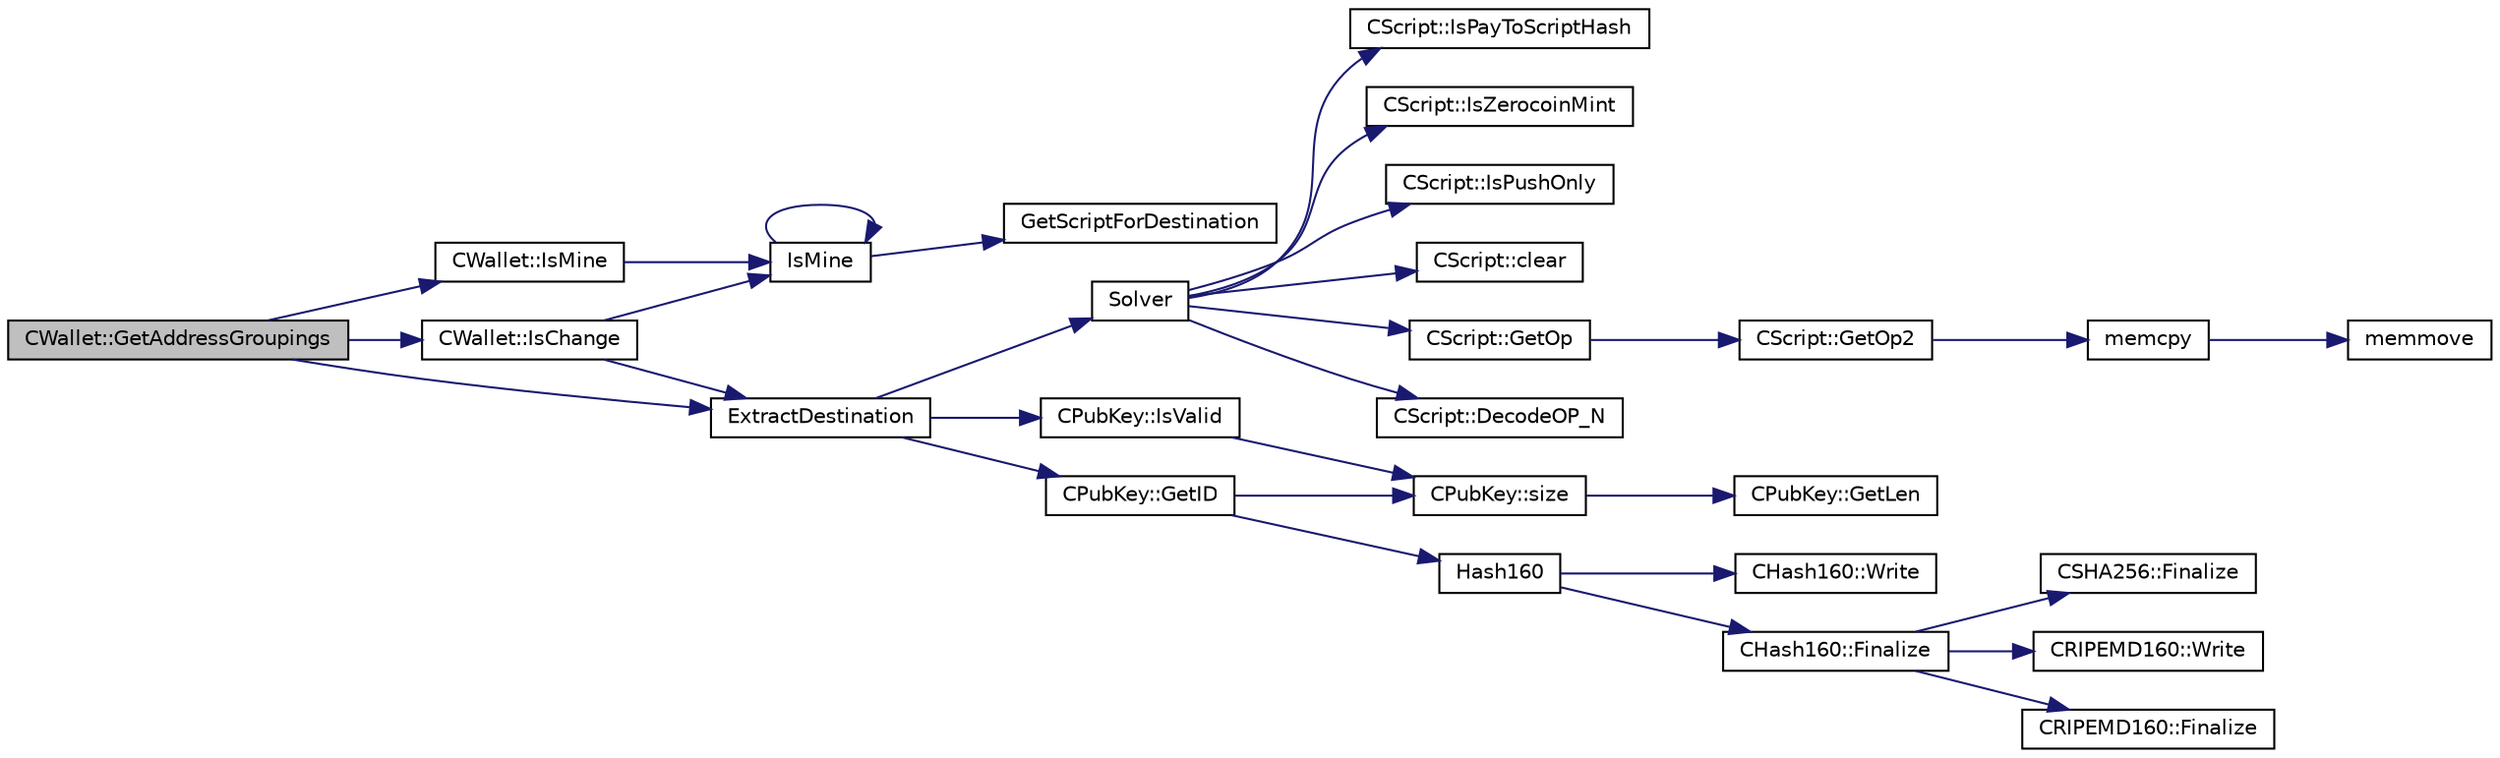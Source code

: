 digraph "CWallet::GetAddressGroupings"
{
  edge [fontname="Helvetica",fontsize="10",labelfontname="Helvetica",labelfontsize="10"];
  node [fontname="Helvetica",fontsize="10",shape=record];
  rankdir="LR";
  Node251 [label="CWallet::GetAddressGroupings",height=0.2,width=0.4,color="black", fillcolor="grey75", style="filled", fontcolor="black"];
  Node251 -> Node252 [color="midnightblue",fontsize="10",style="solid",fontname="Helvetica"];
  Node252 [label="CWallet::IsMine",height=0.2,width=0.4,color="black", fillcolor="white", style="filled",URL="$group__map_wallet.html#ga4eada57edc1c443564b8cc9b853d955c"];
  Node252 -> Node253 [color="midnightblue",fontsize="10",style="solid",fontname="Helvetica"];
  Node253 [label="IsMine",height=0.2,width=0.4,color="black", fillcolor="white", style="filled",URL="$wallet__ismine_8cpp.html#adc59cf67d903c1ba1ef225561b85bfce"];
  Node253 -> Node254 [color="midnightblue",fontsize="10",style="solid",fontname="Helvetica"];
  Node254 [label="GetScriptForDestination",height=0.2,width=0.4,color="black", fillcolor="white", style="filled",URL="$standard_8cpp.html#ae40f28d3b46c21033f6ee1f1200d0321"];
  Node253 -> Node253 [color="midnightblue",fontsize="10",style="solid",fontname="Helvetica"];
  Node251 -> Node255 [color="midnightblue",fontsize="10",style="solid",fontname="Helvetica"];
  Node255 [label="ExtractDestination",height=0.2,width=0.4,color="black", fillcolor="white", style="filled",URL="$standard_8cpp.html#a951f7e601746ae076afdf3169ecca2fc"];
  Node255 -> Node256 [color="midnightblue",fontsize="10",style="solid",fontname="Helvetica"];
  Node256 [label="Solver",height=0.2,width=0.4,color="black", fillcolor="white", style="filled",URL="$standard_8cpp.html#a6ee6be50bff44464e905680c6fcee6dc",tooltip="Return public keys or hashes from scriptPubKey, for &#39;standard&#39; transaction types. ..."];
  Node256 -> Node257 [color="midnightblue",fontsize="10",style="solid",fontname="Helvetica"];
  Node257 [label="CScript::IsPayToScriptHash",height=0.2,width=0.4,color="black", fillcolor="white", style="filled",URL="$class_c_script.html#a0c3729c606d318923dc06f95d85a0971"];
  Node256 -> Node258 [color="midnightblue",fontsize="10",style="solid",fontname="Helvetica"];
  Node258 [label="CScript::IsZerocoinMint",height=0.2,width=0.4,color="black", fillcolor="white", style="filled",URL="$class_c_script.html#aadeaf93bd9c00abc9e20d082051adac8"];
  Node256 -> Node259 [color="midnightblue",fontsize="10",style="solid",fontname="Helvetica"];
  Node259 [label="CScript::IsPushOnly",height=0.2,width=0.4,color="black", fillcolor="white", style="filled",URL="$class_c_script.html#a090905f875fa5a40e616b319de8e973f",tooltip="Called by IsStandardTx and P2SH/BIP62 VerifyScript (which makes it consensus-critical). "];
  Node256 -> Node260 [color="midnightblue",fontsize="10",style="solid",fontname="Helvetica"];
  Node260 [label="CScript::clear",height=0.2,width=0.4,color="black", fillcolor="white", style="filled",URL="$class_c_script.html#a7b2baf842621f07c4939408acf63377c"];
  Node256 -> Node261 [color="midnightblue",fontsize="10",style="solid",fontname="Helvetica"];
  Node261 [label="CScript::GetOp",height=0.2,width=0.4,color="black", fillcolor="white", style="filled",URL="$class_c_script.html#a94635ed93d8d244ec3acfa83f9ecfe5f"];
  Node261 -> Node262 [color="midnightblue",fontsize="10",style="solid",fontname="Helvetica"];
  Node262 [label="CScript::GetOp2",height=0.2,width=0.4,color="black", fillcolor="white", style="filled",URL="$class_c_script.html#aac2dbe75742054049b0c6de0e9473ef0"];
  Node262 -> Node263 [color="midnightblue",fontsize="10",style="solid",fontname="Helvetica"];
  Node263 [label="memcpy",height=0.2,width=0.4,color="black", fillcolor="white", style="filled",URL="$glibc__compat_8cpp.html#a0f46826ab0466591e136db24394923cf"];
  Node263 -> Node264 [color="midnightblue",fontsize="10",style="solid",fontname="Helvetica"];
  Node264 [label="memmove",height=0.2,width=0.4,color="black", fillcolor="white", style="filled",URL="$glibc__compat_8cpp.html#a9778d49e9029dd75bc53ecbbf9f5e9a1"];
  Node256 -> Node265 [color="midnightblue",fontsize="10",style="solid",fontname="Helvetica"];
  Node265 [label="CScript::DecodeOP_N",height=0.2,width=0.4,color="black", fillcolor="white", style="filled",URL="$class_c_script.html#a7f975fca06b3e9a17da8ba23c7647e2e",tooltip="Encode/decode small integers: "];
  Node255 -> Node266 [color="midnightblue",fontsize="10",style="solid",fontname="Helvetica"];
  Node266 [label="CPubKey::IsValid",height=0.2,width=0.4,color="black", fillcolor="white", style="filled",URL="$class_c_pub_key.html#a4fa94293cf8577fd039b9a133f6c7f30"];
  Node266 -> Node267 [color="midnightblue",fontsize="10",style="solid",fontname="Helvetica"];
  Node267 [label="CPubKey::size",height=0.2,width=0.4,color="black", fillcolor="white", style="filled",URL="$class_c_pub_key.html#a6bb28fcf0a5f799c69f5b7269363b309",tooltip="Simple read-only vector-like interface to the pubkey data. "];
  Node267 -> Node268 [color="midnightblue",fontsize="10",style="solid",fontname="Helvetica"];
  Node268 [label="CPubKey::GetLen",height=0.2,width=0.4,color="black", fillcolor="white", style="filled",URL="$class_c_pub_key.html#a7dc71b3f037c84268dc22de97d7b65fb",tooltip="Compute the length of a pubkey with a given first byte. "];
  Node255 -> Node269 [color="midnightblue",fontsize="10",style="solid",fontname="Helvetica"];
  Node269 [label="CPubKey::GetID",height=0.2,width=0.4,color="black", fillcolor="white", style="filled",URL="$class_c_pub_key.html#a2675f7e6f72eff68e7a5227289feb021",tooltip="Get the KeyID of this public key (hash of its serialization) "];
  Node269 -> Node270 [color="midnightblue",fontsize="10",style="solid",fontname="Helvetica"];
  Node270 [label="Hash160",height=0.2,width=0.4,color="black", fillcolor="white", style="filled",URL="$hash_8h.html#a4490f70ddae16e9e48460a0416a48a6b",tooltip="Compute the 160-bit hash an object. "];
  Node270 -> Node271 [color="midnightblue",fontsize="10",style="solid",fontname="Helvetica"];
  Node271 [label="CHash160::Write",height=0.2,width=0.4,color="black", fillcolor="white", style="filled",URL="$class_c_hash160.html#af56cdd9443013eb68b246aa8450217f2"];
  Node270 -> Node272 [color="midnightblue",fontsize="10",style="solid",fontname="Helvetica"];
  Node272 [label="CHash160::Finalize",height=0.2,width=0.4,color="black", fillcolor="white", style="filled",URL="$class_c_hash160.html#a9bb08e1772002ae1a5d85017ba7952ee"];
  Node272 -> Node273 [color="midnightblue",fontsize="10",style="solid",fontname="Helvetica"];
  Node273 [label="CSHA256::Finalize",height=0.2,width=0.4,color="black", fillcolor="white", style="filled",URL="$class_c_s_h_a256.html#a4259230be0caefa590bc324fc12b9b90"];
  Node272 -> Node274 [color="midnightblue",fontsize="10",style="solid",fontname="Helvetica"];
  Node274 [label="CRIPEMD160::Write",height=0.2,width=0.4,color="black", fillcolor="white", style="filled",URL="$class_c_r_i_p_e_m_d160.html#a221143b9d94af623d07c4f4ba1bf6007"];
  Node272 -> Node275 [color="midnightblue",fontsize="10",style="solid",fontname="Helvetica"];
  Node275 [label="CRIPEMD160::Finalize",height=0.2,width=0.4,color="black", fillcolor="white", style="filled",URL="$class_c_r_i_p_e_m_d160.html#a2a11566fbf9d1339b819833313fc4e51"];
  Node269 -> Node267 [color="midnightblue",fontsize="10",style="solid",fontname="Helvetica"];
  Node251 -> Node276 [color="midnightblue",fontsize="10",style="solid",fontname="Helvetica"];
  Node276 [label="CWallet::IsChange",height=0.2,width=0.4,color="black", fillcolor="white", style="filled",URL="$group__map_wallet.html#gaba1c6108b7d2d3800dd487bab4c4c82e"];
  Node276 -> Node253 [color="midnightblue",fontsize="10",style="solid",fontname="Helvetica"];
  Node276 -> Node255 [color="midnightblue",fontsize="10",style="solid",fontname="Helvetica"];
}
